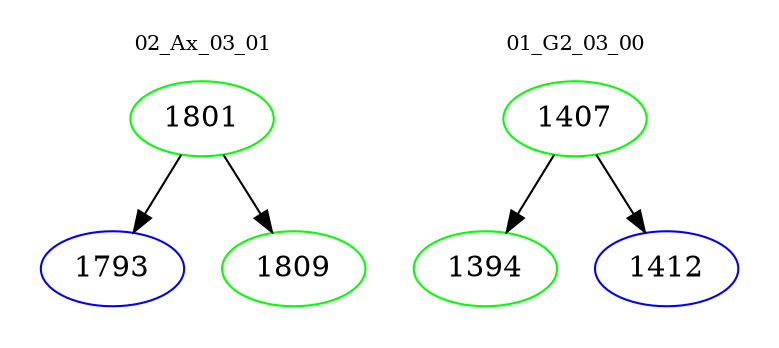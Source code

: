 digraph{
subgraph cluster_0 {
color = white
label = "02_Ax_03_01";
fontsize=10;
T0_1801 [label="1801", color="green"]
T0_1801 -> T0_1793 [color="black"]
T0_1793 [label="1793", color="blue"]
T0_1801 -> T0_1809 [color="black"]
T0_1809 [label="1809", color="green"]
}
subgraph cluster_1 {
color = white
label = "01_G2_03_00";
fontsize=10;
T1_1407 [label="1407", color="green"]
T1_1407 -> T1_1394 [color="black"]
T1_1394 [label="1394", color="green"]
T1_1407 -> T1_1412 [color="black"]
T1_1412 [label="1412", color="blue"]
}
}

